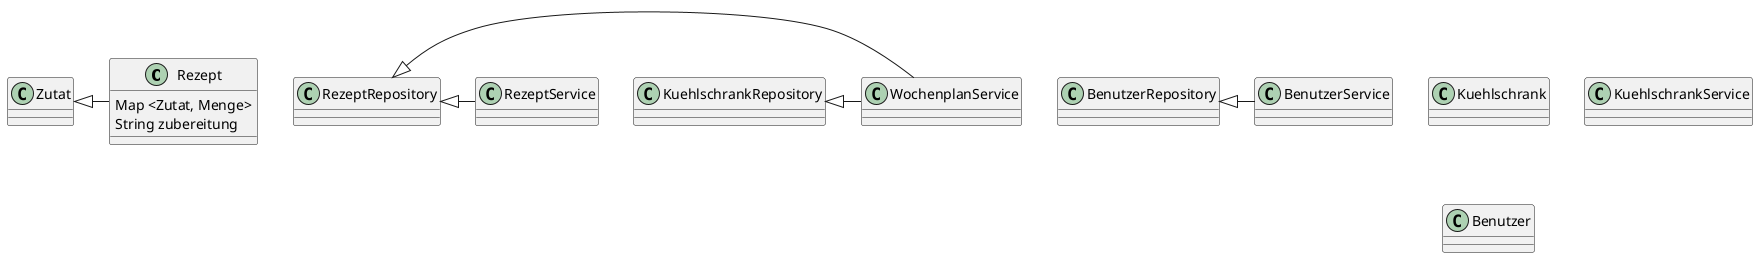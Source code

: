 @startuml
'https://plantuml.com/class-diagram

'abstract class AbstractList
'abstract AbstractCollection
'interface List
'interface Collection
'
'List <|-- AbstractList
'Collection <|-- AbstractCollection
'
'Collection <|- List
'AbstractCollection <|- AbstractList
'AbstractList <|-- ArrayList
'
'class ArrayList {
'Object[] elementData
'size()
'}
'
'enum TimeUnit {
'DAYS
'HOURS
'MINUTES
'}

class Rezept{
Map <Zutat, Menge>
String zubereitung
}

Zutat <|- Rezept

class Zutat

class RezeptRepository

RezeptRepository <|- RezeptService

class RezeptService

class Kuehlschrank

class KuehlschrankService

RezeptRepository <|- WochenplanService
KuehlschrankRepository <|- WochenplanService

class KuehlschrankRepository

class WochenplanService


class Benutzer

class BenutzerService

class BenutzerRepository

BenutzerRepository <|- BenutzerService

@enduml